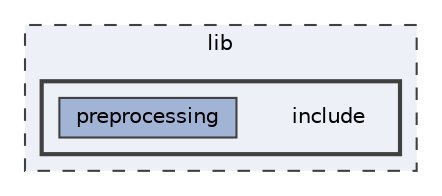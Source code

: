 digraph "lib/include"
{
 // LATEX_PDF_SIZE
  bgcolor="transparent";
  edge [fontname=Helvetica,fontsize=10,labelfontname=Helvetica,labelfontsize=10];
  node [fontname=Helvetica,fontsize=10,shape=box,height=0.2,width=0.4];
  compound=true
  subgraph clusterdir_97aefd0d527b934f1d99a682da8fe6a9 {
    graph [ bgcolor="#edf0f7", pencolor="grey25", label="lib", fontname=Helvetica,fontsize=10 style="filled,dashed", URL="dir_97aefd0d527b934f1d99a682da8fe6a9.html",tooltip=""]
  subgraph clusterdir_5a30104352ef4255dc24354b02eb2d20 {
    graph [ bgcolor="#edf0f7", pencolor="grey25", label="", fontname=Helvetica,fontsize=10 style="filled,bold", URL="dir_5a30104352ef4255dc24354b02eb2d20.html",tooltip=""]
    dir_5a30104352ef4255dc24354b02eb2d20 [shape=plaintext, label="include"];
  dir_bf27168bf21c07f088959b8afd5e5bac [label="preprocessing", fillcolor="#a2b4d6", color="grey25", style="filled", URL="dir_bf27168bf21c07f088959b8afd5e5bac.html",tooltip=""];
  }
  }
}
